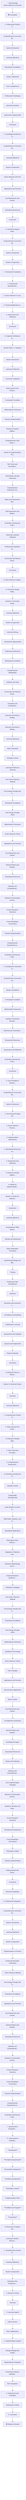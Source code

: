 flowchart TD
    A["🎯 Myrmecology<br/>Active Inference Curriculum"] --> B["📚 Foundation"]
    
    B --> S1["1. Professional Profile & C..."]
    S1 --> S2["Comprehensive Curriculum Se..."]
    S2 --> S3["Section Introduction"]
    S3 --> S4["Learning Objectives"]
    S4 --> S5["Educational Foundations"]
    S5 --> S6["Career Trajectories"]
    S6 --> S7["Core Competencies"]
    S7 --> S8["Professional Challenges"]
    S8 --> S9["Interactive Activities"]
    S9 --> S10["Assessment Opportunities"]
    S10 --> S11["Conclusion"]
    S11 --> S12["2. Knowledge Architecture &..."]
    S12 --> S13["Comprehensive Curriculum Se..."]
    S13 --> S14["Learning Objectives"]
    S14 --> S15["Section Components"]
    S15 --> S16["Active Inference and Free E..."]
    S16 --> S17["Applications and Domains"]
    S17 --> S18["Key Researchers and Contrib..."]
    S18 --> S19["Educational Resources"]
    S19 --> S20["Conclusion"]
    S20 --> S21["3. Learning Ecology & Profe..."]
    S21 --> S22["Comprehensive Curriculum Se..."]
    S22 --> S23["Section Introduction"]
    S23 --> S24["Section Components"]
    S24 --> S25["1. Theoretical Foundations ..."]
    S25 --> S26["2. Professional Development..."]
    S26 --> S27["3. Active Inference in Lear..."]
    S27 --> S28["4. Practical Applications a..."]
    S28 --> S29["5. Assessment and Reflection"]
    S29 --> S30["Conclusion"]
    S30 --> S31["4. Cognitive Architecture &..."]
    S31 --> S32["Section Name: 4. Cognitive ..."]
    S32 --> S33["Section Introduction"]
    S33 --> S34["Learning Architecture"]
    S34 --> S35["Curriculum Integration"]
    S35 --> S36["Multi-Layered Core Content ..."]
    S36 --> S37["Conceptual Foundation"]
    S37 --> S38["Mathematical Framework"]
    S38 --> S39["Practical Implementation"]
    S39 --> S40["Extensive Practical Applica..."]
    S40 --> S41["Comprehensive Case Study Li..."]
    S41 --> S42["Hands-On Implementation Pro..."]
    S42 --> S43["Rich Visual and Conceptual ..."]
    S43 --> S44["Multi-Modal Learning Resources"]
    S44 --> S45["Comprehensive Assessment an..."]
    S45 --> S46["Multi-Level Assessment Stra..."]
    S46 --> S47["Self-Assessment and Reflect..."]
    S47 --> S48["Extended Learning and Profe..."]
    S48 --> S49["Advanced Learning Pathways"]
    S49 --> S50["Professional Integration an..."]
    S50 --> S51["Community and Network Devel..."]
    S51 --> S52["Conclusion"]
    S52 --> S53["5. Active Inference Integra..."]
    S53 --> S54["6. Curriculum Design Implic..."]
    S54 --> S55["Section 6: Curriculum Desig..."]
    S55 --> S56["Learning Objectives"]
    S56 --> S57["Section Components"]
    S57 --> S58["Learning Pathway"]
    S58 --> S59["Assessment Opportunities"]
    S59 --> S60["Professional Relevance"]
    S60 --> S61["Motivational Foundation"]
    S61 --> S62["Comprehensive Bibliography"]
    S62 --> S63["Software and Tools"]
    S63 --> S64["Community and Network Devel..."]
    S64 --> S65["Innovation and Contribution..."]
    S65 --> S66["Executive Summary & Strateg..."]
    S66 --> S67["Executive Summary & Strateg..."]
    S67 --> S68["Learning Objectives"]
    S68 --> S69["Value Proposition"]
    S69 --> S70["Strategic Context"]
    S70 --> S71["Learning Architecture Overview"]
    S71 --> S72["Core Active Inference Material"]
    S72 --> S73["Free Energy Principle and A..."]
    S73 --> S74["Theoretical Foundations"]
    S74 --> S75["Free Energy Principle (FEP)"]
    S75 --> S76["Mathematical Framework"]
    S76 --> S77["Active Inference Theory"]
    S77 --> S78["Applications and Domains"]
    S78 --> S79["Key Researchers and Contrib..."]
    S79 --> S80["Seminal Papers and Publicat..."]
    S80 --> S81["Educational Resources"]
    S81 --> S82["Software and Computational ..."]
    S82 --> S83["Research Communities and Ne..."]
    S83 --> S84["Current Research Directions"]
    S84 --> S85["Cross-Disciplinary Connections"]
    S85 --> S86["Practical Implementation"]
    S86 --> S87["Comprehensive Assessment an..."]
    S87 --> S88["Extended Learning and Profe..."]
    S88 --> S89["1. Foundational Framework D..."]
    S89 --> S90["Comprehensive Curriculum Se..."]
    S90 --> S91["Section Introduction"]
    S91 --> S92["Conceptual Foundation"]
    S92 --> S93["Mathematical Framework"]
    S93 --> S94["Cognitive Framework Develop..."]
    S94 --> S95["Historical and Theoretical ..."]
    S95 --> S96["Educational Resources"]
    S96 --> S97["Assessment and Reflection"]
    S97 --> S98["Extended Learning and Profe..."]
    S98 --> S99["Conclusion"]
    S99 --> S100["2. Core Principles & Mechan..."]
    S100 --> S101["Comprehensive Curriculum Se..."]
    S101 --> S102["Section Introduction"]
    S102 --> S103["1. Free Energy Principle De..."]
    S103 --> S104["2. Active Inference Process..."]
    S104 --> S105["3. Implementation Mechanisms"]
    S105 --> S106["4. Educational Resources an..."]
    S106 --> S107["5. Assessment and Reflection"]
    S107 --> S108["3. Extensive Domain Applica..."]
    S108 --> S109["4. Hands-On Implementation ..."]
    S109 --> S110["Section 4: Hands-On Impleme..."]
    S110 --> S111["Introduction"]
    S111 --> S112["Learning Objectives"]
    S112 --> S113["Computational Skills Develo..."]
    S113 --> S114["Tutorials and Workshops"]
    S114 --> S115["Data Visualization Techniques"]
    S115 --> S116["Experimental Design and Met..."]
    S116 --> S117["Training"]
    S117 --> S118["Professional Tool Development"]
    S118 --> S119["Guidance"]
    S119 --> S120["Interactive and Immersive L..."]
    S120 --> S121["Simulations and Modeling"]
    S121 --> S122["Collaborative Learning"]
    S122 --> S123["Assessment and Feedback"]
    S123 --> S124["Quizzes and Assignments"]
    S124 --> S125["Project Evaluation"]
    S125 --> S126["Conclusion"]
    S126 --> S127["5. Advanced Topics & Resear..."]
    S127 --> S128["Section 5: Advanced Topics ..."]
    S128 --> S129["Overview"]
    S129 --> S130["Learning Objectives"]
    S130 --> S131["1. Comprehensive Section In..."]
    S131 --> S132["2. Multi-Layered Core Conte..."]
    S132 --> S133["3. Extensive Practical Appl..."]
    S133 --> S134["4. Rich Visual and Conceptu..."]
    S134 --> S135["5. Comprehensive Assessment..."]
    S135 --> S136["6. Extended Learning and Pr..."]
    S136 --> S137["Detailed Content"]
    S137 --> S138["Cutting-Edge Developments"]
    S138 --> S139["Latest Studies on Active In..."]
    S139 --> S140["Multi-Scale, Quantum, and R..."]
    S140 --> S141["Specialized Applications"]
    S141 --> S142["Multi-Agent Active Inferenc..."]
    S142 --> S143["Integration of Machine Lear..."]
    S143 --> S144["Research Methodology and In..."]
    S144 --> S145["Framing Research Questions ..."]
    S145 --> S146["Publication Strategies"]
    S146 --> S147["Core Active Inference Material"]
    S147 --> S148["Free Energy Principle and A..."]
    S148 --> S149["Theoretical Foundations"]
    S149 --> S150["Free Energy Principle (FEP)"]
    S150 --> S151["Mathematical Framework"]
    S151 --> S152["Variational Free Energy"]
    S152 --> S153["Active Inference Theory"]
    S153 --> S154["Core Principles"]
    S154 --> S155["Applications and Domains"]
    S155 --> S156["Neuroscience Applications"]
    S156 --> S157["Brain Function"]
    S157 --> S158["Key Researchers and Contrib..."]
    S158 --> S159["Foundational Contributors"]
    S159 --> S160["Seminal Papers and Publicat..."]
    S160 --> S161["Foundational Papers"]
    S161 --> S162["Educational Resources"]
    S162 --> S163["Books and Textbooks"]
    S163 --> S164["Software and Computational ..."]
    S164 --> S165["Core Implementation Packages"]
    S165 --> S166["Research Communities and Ne..."]
    S166 --> S167["Academic Societies and Orga..."]
    S167 --> S168["Current Research Directions"]
    S168 --> S169["Theoretical Developments"]
    S169 --> S170["Cross-Disciplinary Connections"]
    S170 --> S171["Philosophy of Mind"]
    S171 --> S172["Practical Implementation"]
    S172 --> S173["Getting Started with Active..."]
    S173 --> S174["Conclusion"]
    S174 --> S175["Document Metadata:"]
    S175 --> S176["6. Professional Integration..."]
    S176 --> S177["Comprehensive Curriculum Se..."]
    S177 --> S178["Section Introduction"]
    S178 --> S179["Learning Objectives"]
    S179 --> S180["Section Components"]
    S180 --> S181["Implementation in Practice"]
    S181 --> S182["Continuing Education Framework"]
    S182 --> S183["Active Inference Material"]
    S183 --> S184["Free Energy Principle and A..."]
    S184 --> S185["Theoretical Foundations"]
    S185 --> S186["Applications and Domains"]
    S186 --> S187["Key Researchers and Contrib..."]
    S187 --> S188["Seminal Papers and Publicat..."]
    S188 --> S189["Educational Resources"]
    S189 --> S190["Software and Computational ..."]
    S190 --> S191["Research Communities and Ne..."]
    S191 --> S192["Current Research Directions"]
    S192 --> S193["Cross-Disciplinary Connections"]
    S193 --> S194["Practical Implementation"]
    S194 --> S195["Comprehensive Assessment an..."]
    S195 --> S196["Extended Learning and Profe..."]
    S196 --> S197["7. Assessment & Evaluation ..."]
    S197 --> S198["**7. Assessment & Evaluatio..."]
    S198 --> S199["**Introduction**"]
    S199 --> S200["**Formative Assessments**"]
    S200 --> S201["**Summative Evaluations**"]
    S201 --> S202["**Portfolio Development**"]
    S202 --> S203["**Evaluation Criteria**"]
    S203 --> S204["**Implementation Plan**"]
    S204 --> S205["**Feedback and Support**"]
    S205 --> S206["**Conclusion**"]
    S206 --> S207["8. Resources & Support Infr..."]
    S207 --> S208["Curriculum Section: Resourc..."]
    S208 --> S209["1. Comprehensive Section In..."]
    S209 --> S210["Learning Objectives:"]
    S210 --> S211["Section Components:"]
    S211 --> S212["Estimated Time Investment: ..."]
    S212 --> S213["2. Resource Library"]
    S213 --> S214["Overview"]
    S214 --> S215["3. Learning Support"]
    S215 --> S216["Online Forums:"]
    S216 --> S217["Peer Collaboration:"]
    S217 --> S218["4. Implementation Support"]
    S218 --> S219["Change Management Guides:"]
    S219 --> S220["Organizational Templates:"]
    S220 --> S221["Performance Metrics Dashboa..."]
    S221 --> S222["ROI Calculators:"]
    S222 --> S223["5. Assessment and Evaluation"]
    S223 --> S224["Assessment Criteria:"]
    S224 --> S225["6. Conclusion"]
    S225 --> Z["🏆 Mastery Achieved"]